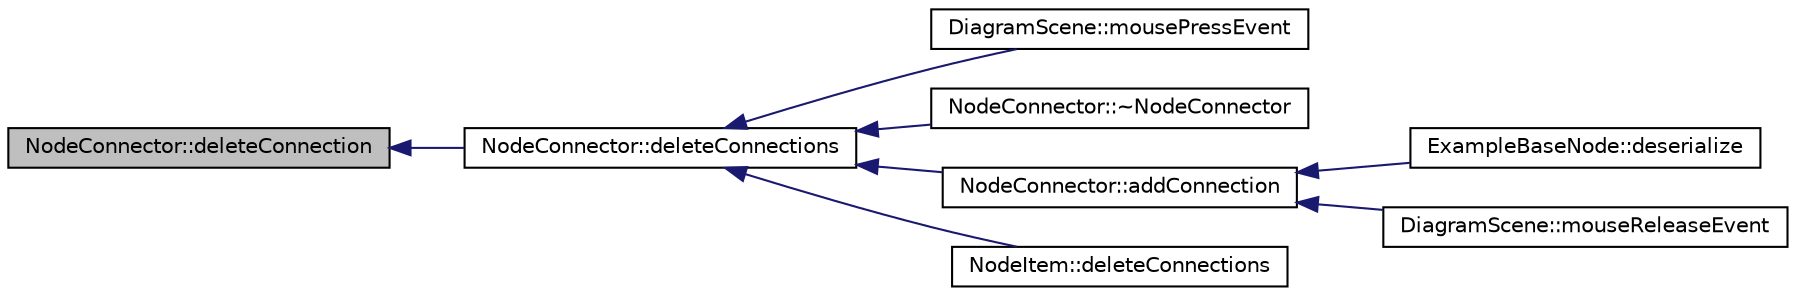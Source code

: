 digraph G
{
  edge [fontname="Helvetica",fontsize="10",labelfontname="Helvetica",labelfontsize="10"];
  node [fontname="Helvetica",fontsize="10",shape=record];
  rankdir="LR";
  Node1 [label="NodeConnector::deleteConnection",height=0.2,width=0.4,color="black", fillcolor="grey75", style="filled" fontcolor="black"];
  Node1 -> Node2 [dir="back",color="midnightblue",fontsize="10",style="solid",fontname="Helvetica"];
  Node2 [label="NodeConnector::deleteConnections",height=0.2,width=0.4,color="black", fillcolor="white", style="filled",URL="$class_node_connector.html#a734bb75ea5ff65af7aa647beed14fd21"];
  Node2 -> Node3 [dir="back",color="midnightblue",fontsize="10",style="solid",fontname="Helvetica"];
  Node3 [label="DiagramScene::mousePressEvent",height=0.2,width=0.4,color="black", fillcolor="white", style="filled",URL="$class_diagram_scene.html#a56249136dab559afa4f840a5c92acf73",tooltip="[5]"];
  Node2 -> Node4 [dir="back",color="midnightblue",fontsize="10",style="solid",fontname="Helvetica"];
  Node4 [label="NodeConnector::~NodeConnector",height=0.2,width=0.4,color="black", fillcolor="white", style="filled",URL="$class_node_connector.html#acb58e76813994a30f87ed119ece3ca09"];
  Node2 -> Node5 [dir="back",color="midnightblue",fontsize="10",style="solid",fontname="Helvetica"];
  Node5 [label="NodeConnector::addConnection",height=0.2,width=0.4,color="black", fillcolor="white", style="filled",URL="$class_node_connector.html#abbda4f15238f01472a6ae9695946450e"];
  Node5 -> Node6 [dir="back",color="midnightblue",fontsize="10",style="solid",fontname="Helvetica"];
  Node6 [label="ExampleBaseNode::deserialize",height=0.2,width=0.4,color="black", fillcolor="white", style="filled",URL="$class_example_base_node.html#ac95b953fdd41df3f87eb568828593e25"];
  Node5 -> Node7 [dir="back",color="midnightblue",fontsize="10",style="solid",fontname="Helvetica"];
  Node7 [label="DiagramScene::mouseReleaseEvent",height=0.2,width=0.4,color="black", fillcolor="white", style="filled",URL="$class_diagram_scene.html#a361512439a7cf2bcd0388c78eb1bb301",tooltip="[10]"];
  Node2 -> Node8 [dir="back",color="midnightblue",fontsize="10",style="solid",fontname="Helvetica"];
  Node8 [label="NodeItem::deleteConnections",height=0.2,width=0.4,color="black", fillcolor="white", style="filled",URL="$class_node_item.html#ae3f8fdba22ba33737f43d72564ced660",tooltip="[2]"];
}
